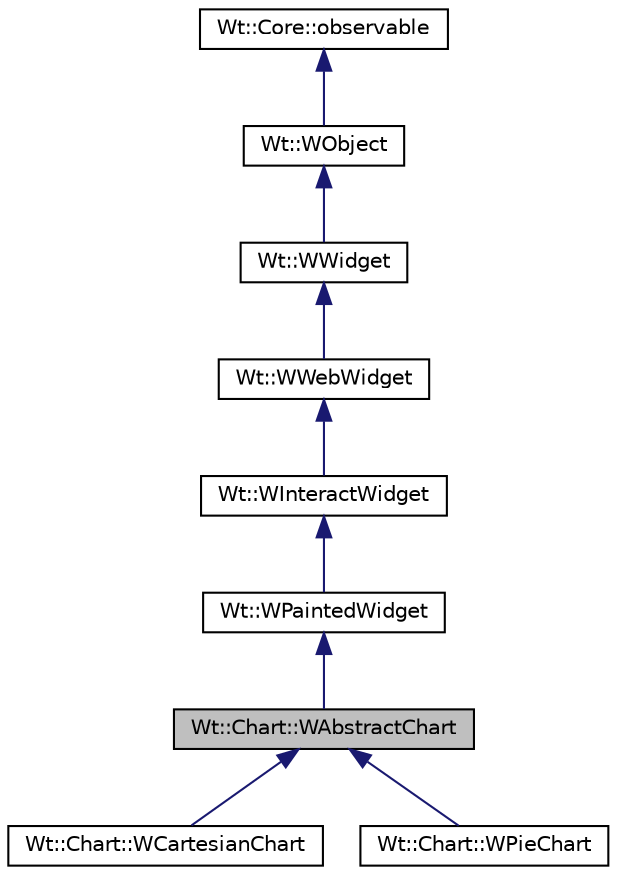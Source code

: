 digraph "Wt::Chart::WAbstractChart"
{
 // LATEX_PDF_SIZE
  edge [fontname="Helvetica",fontsize="10",labelfontname="Helvetica",labelfontsize="10"];
  node [fontname="Helvetica",fontsize="10",shape=record];
  Node1 [label="Wt::Chart::WAbstractChart",height=0.2,width=0.4,color="black", fillcolor="grey75", style="filled", fontcolor="black",tooltip="Abstract base class for MVC-based charts."];
  Node2 -> Node1 [dir="back",color="midnightblue",fontsize="10",style="solid"];
  Node2 [label="Wt::WPaintedWidget",height=0.2,width=0.4,color="black", fillcolor="white", style="filled",URL="$classWt_1_1WPaintedWidget.html",tooltip="A widget that is painted using vector graphics."];
  Node3 -> Node2 [dir="back",color="midnightblue",fontsize="10",style="solid"];
  Node3 [label="Wt::WInteractWidget",height=0.2,width=0.4,color="black", fillcolor="white", style="filled",URL="$classWt_1_1WInteractWidget.html",tooltip="An abstract widget that can receive user-interface interaction."];
  Node4 -> Node3 [dir="back",color="midnightblue",fontsize="10",style="solid"];
  Node4 [label="Wt::WWebWidget",height=0.2,width=0.4,color="black", fillcolor="white", style="filled",URL="$classWt_1_1WWebWidget.html",tooltip="A base class for widgets with an HTML counterpart."];
  Node5 -> Node4 [dir="back",color="midnightblue",fontsize="10",style="solid"];
  Node5 [label="Wt::WWidget",height=0.2,width=0.4,color="black", fillcolor="white", style="filled",URL="$classWt_1_1WWidget.html",tooltip="The abstract base class for a user-interface component."];
  Node6 -> Node5 [dir="back",color="midnightblue",fontsize="10",style="solid"];
  Node6 [label="Wt::WObject",height=0.2,width=0.4,color="black", fillcolor="white", style="filled",URL="$classWt_1_1WObject.html",tooltip="A base class for objects that participate in the signal/slot system."];
  Node7 -> Node6 [dir="back",color="midnightblue",fontsize="10",style="solid"];
  Node7 [label="Wt::Core::observable",height=0.2,width=0.4,color="black", fillcolor="white", style="filled",URL="$classWt_1_1Core_1_1observable.html",tooltip="A base class for objects whose life-time can be tracked."];
  Node1 -> Node8 [dir="back",color="midnightblue",fontsize="10",style="solid"];
  Node8 [label="Wt::Chart::WCartesianChart",height=0.2,width=0.4,color="black", fillcolor="white", style="filled",URL="$classWt_1_1Chart_1_1WCartesianChart.html",tooltip="A cartesian chart."];
  Node1 -> Node9 [dir="back",color="midnightblue",fontsize="10",style="solid"];
  Node9 [label="Wt::Chart::WPieChart",height=0.2,width=0.4,color="black", fillcolor="white", style="filled",URL="$classWt_1_1Chart_1_1WPieChart.html",tooltip="A pie chart."];
}
